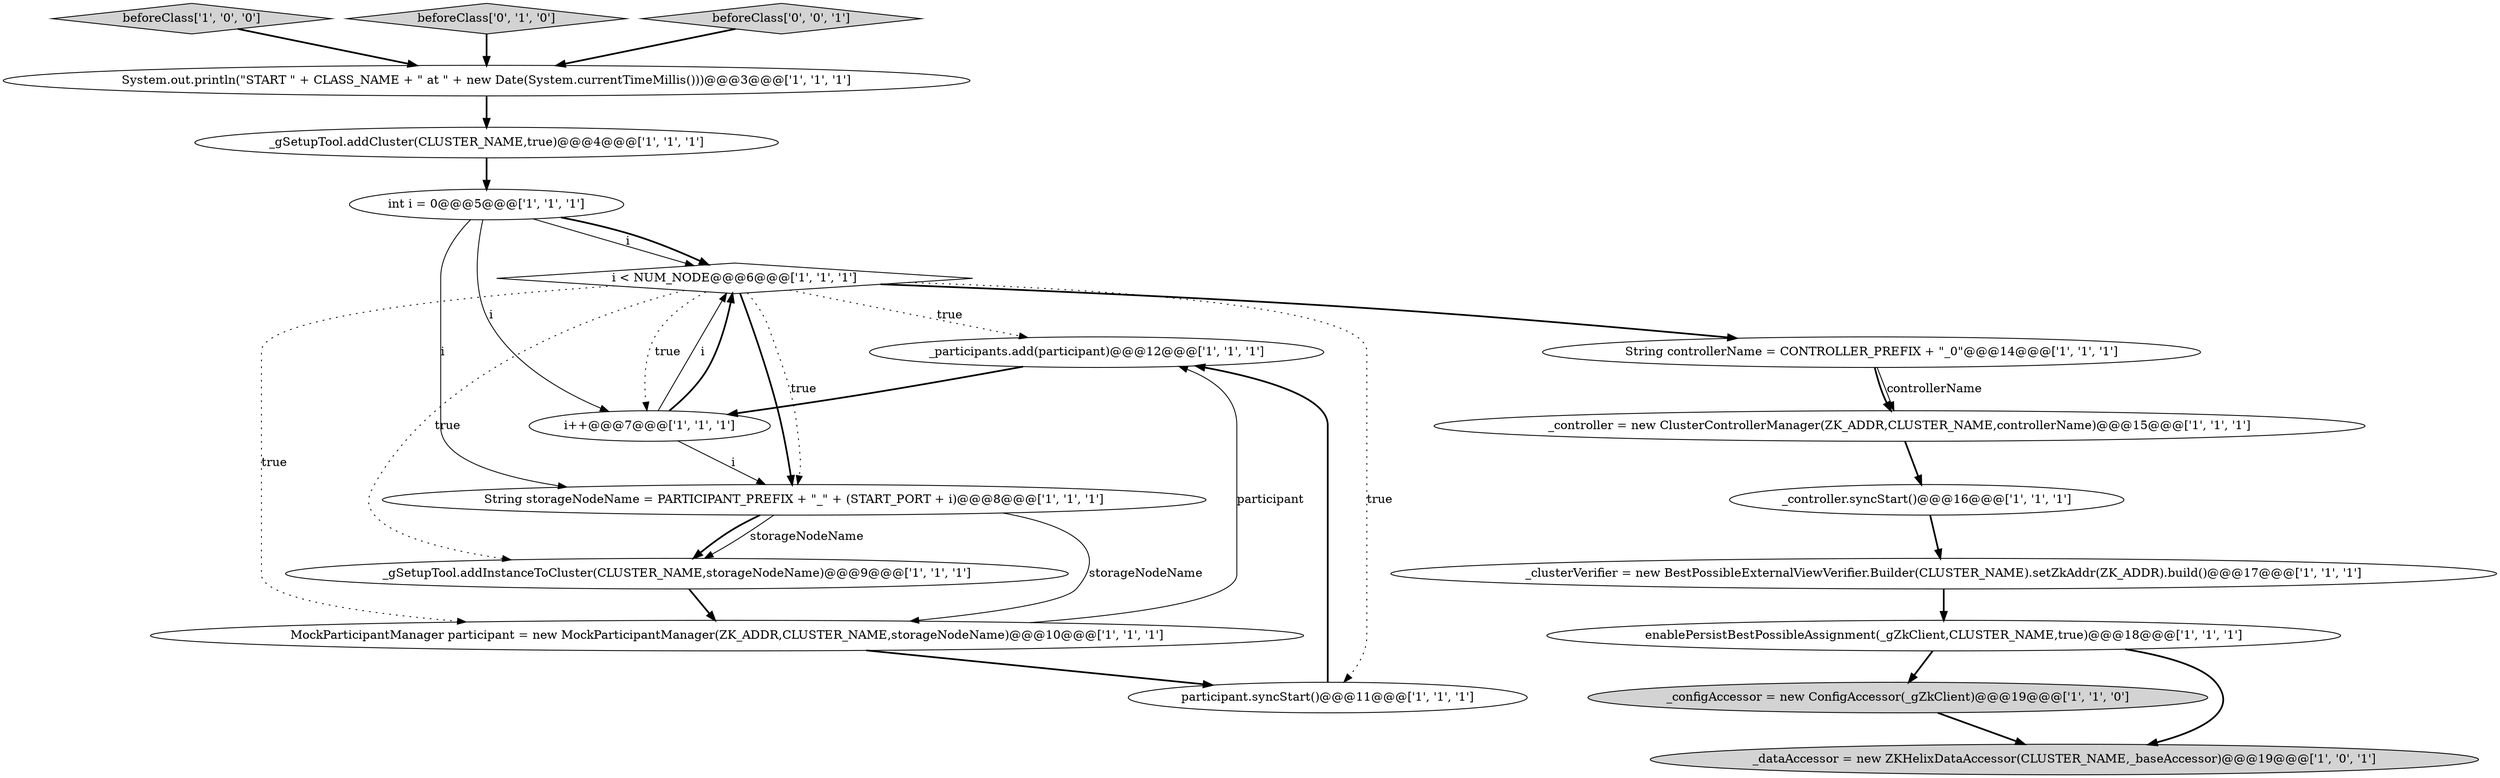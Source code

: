 digraph {
1 [style = filled, label = "enablePersistBestPossibleAssignment(_gZkClient,CLUSTER_NAME,true)@@@18@@@['1', '1', '1']", fillcolor = white, shape = ellipse image = "AAA0AAABBB1BBB"];
17 [style = filled, label = "_participants.add(participant)@@@12@@@['1', '1', '1']", fillcolor = white, shape = ellipse image = "AAA0AAABBB1BBB"];
9 [style = filled, label = "_gSetupTool.addCluster(CLUSTER_NAME,true)@@@4@@@['1', '1', '1']", fillcolor = white, shape = ellipse image = "AAA0AAABBB1BBB"];
13 [style = filled, label = "_clusterVerifier = new BestPossibleExternalViewVerifier.Builder(CLUSTER_NAME).setZkAddr(ZK_ADDR).build()@@@17@@@['1', '1', '1']", fillcolor = white, shape = ellipse image = "AAA0AAABBB1BBB"];
11 [style = filled, label = "_gSetupTool.addInstanceToCluster(CLUSTER_NAME,storageNodeName)@@@9@@@['1', '1', '1']", fillcolor = white, shape = ellipse image = "AAA0AAABBB1BBB"];
0 [style = filled, label = "_controller = new ClusterControllerManager(ZK_ADDR,CLUSTER_NAME,controllerName)@@@15@@@['1', '1', '1']", fillcolor = white, shape = ellipse image = "AAA0AAABBB1BBB"];
2 [style = filled, label = "i++@@@7@@@['1', '1', '1']", fillcolor = white, shape = ellipse image = "AAA0AAABBB1BBB"];
5 [style = filled, label = "participant.syncStart()@@@11@@@['1', '1', '1']", fillcolor = white, shape = ellipse image = "AAA0AAABBB1BBB"];
8 [style = filled, label = "beforeClass['1', '0', '0']", fillcolor = lightgray, shape = diamond image = "AAA0AAABBB1BBB"];
12 [style = filled, label = "MockParticipantManager participant = new MockParticipantManager(ZK_ADDR,CLUSTER_NAME,storageNodeName)@@@10@@@['1', '1', '1']", fillcolor = white, shape = ellipse image = "AAA0AAABBB1BBB"];
15 [style = filled, label = "_controller.syncStart()@@@16@@@['1', '1', '1']", fillcolor = white, shape = ellipse image = "AAA0AAABBB1BBB"];
16 [style = filled, label = "i < NUM_NODE@@@6@@@['1', '1', '1']", fillcolor = white, shape = diamond image = "AAA0AAABBB1BBB"];
18 [style = filled, label = "beforeClass['0', '1', '0']", fillcolor = lightgray, shape = diamond image = "AAA0AAABBB2BBB"];
10 [style = filled, label = "String storageNodeName = PARTICIPANT_PREFIX + \"_\" + (START_PORT + i)@@@8@@@['1', '1', '1']", fillcolor = white, shape = ellipse image = "AAA0AAABBB1BBB"];
6 [style = filled, label = "String controllerName = CONTROLLER_PREFIX + \"_0\"@@@14@@@['1', '1', '1']", fillcolor = white, shape = ellipse image = "AAA0AAABBB1BBB"];
14 [style = filled, label = "int i = 0@@@5@@@['1', '1', '1']", fillcolor = white, shape = ellipse image = "AAA0AAABBB1BBB"];
19 [style = filled, label = "beforeClass['0', '0', '1']", fillcolor = lightgray, shape = diamond image = "AAA0AAABBB3BBB"];
4 [style = filled, label = "_dataAccessor = new ZKHelixDataAccessor(CLUSTER_NAME,_baseAccessor)@@@19@@@['1', '0', '1']", fillcolor = lightgray, shape = ellipse image = "AAA0AAABBB1BBB"];
7 [style = filled, label = "_configAccessor = new ConfigAccessor(_gZkClient)@@@19@@@['1', '1', '0']", fillcolor = lightgray, shape = ellipse image = "AAA0AAABBB1BBB"];
3 [style = filled, label = "System.out.println(\"START \" + CLASS_NAME + \" at \" + new Date(System.currentTimeMillis()))@@@3@@@['1', '1', '1']", fillcolor = white, shape = ellipse image = "AAA0AAABBB1BBB"];
14->16 [style = solid, label="i"];
18->3 [style = bold, label=""];
19->3 [style = bold, label=""];
2->16 [style = solid, label="i"];
10->12 [style = solid, label="storageNodeName"];
11->12 [style = bold, label=""];
14->16 [style = bold, label=""];
16->2 [style = dotted, label="true"];
6->0 [style = bold, label=""];
14->10 [style = solid, label="i"];
10->11 [style = bold, label=""];
2->10 [style = solid, label="i"];
10->11 [style = solid, label="storageNodeName"];
16->10 [style = bold, label=""];
6->0 [style = solid, label="controllerName"];
8->3 [style = bold, label=""];
5->17 [style = bold, label=""];
16->12 [style = dotted, label="true"];
12->5 [style = bold, label=""];
0->15 [style = bold, label=""];
12->17 [style = solid, label="participant"];
7->4 [style = bold, label=""];
16->10 [style = dotted, label="true"];
3->9 [style = bold, label=""];
16->6 [style = bold, label=""];
15->13 [style = bold, label=""];
1->4 [style = bold, label=""];
9->14 [style = bold, label=""];
16->11 [style = dotted, label="true"];
13->1 [style = bold, label=""];
2->16 [style = bold, label=""];
14->2 [style = solid, label="i"];
1->7 [style = bold, label=""];
16->5 [style = dotted, label="true"];
16->17 [style = dotted, label="true"];
17->2 [style = bold, label=""];
}
